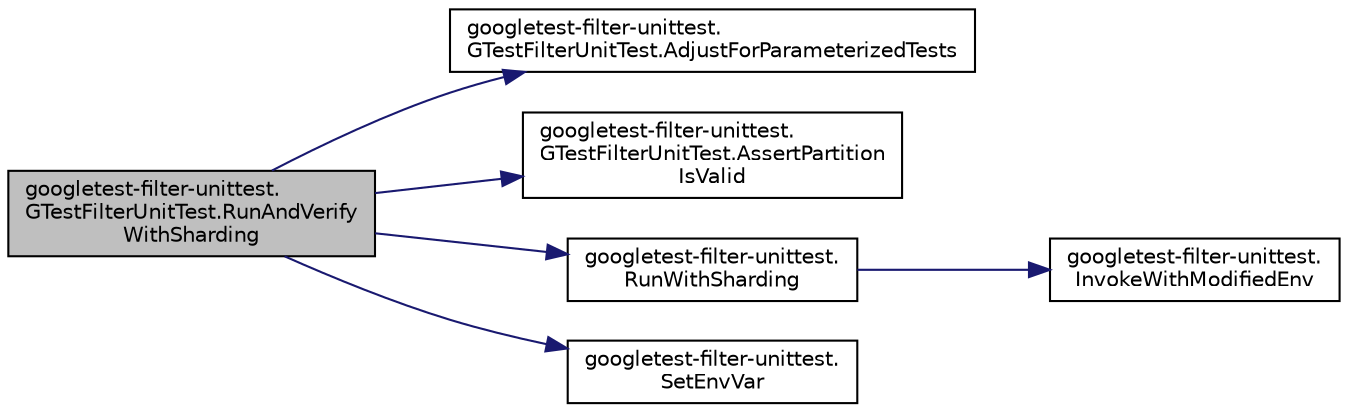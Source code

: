 digraph "googletest-filter-unittest.GTestFilterUnitTest.RunAndVerifyWithSharding"
{
 // LATEX_PDF_SIZE
  bgcolor="transparent";
  edge [fontname="Helvetica",fontsize="10",labelfontname="Helvetica",labelfontsize="10"];
  node [fontname="Helvetica",fontsize="10",shape=record];
  rankdir="LR";
  Node1 [label="googletest-filter-unittest.\lGTestFilterUnitTest.RunAndVerify\lWithSharding",height=0.2,width=0.4,color="black", fillcolor="grey75", style="filled", fontcolor="black",tooltip=" "];
  Node1 -> Node2 [color="midnightblue",fontsize="10",style="solid",fontname="Helvetica"];
  Node2 [label="googletest-filter-unittest.\lGTestFilterUnitTest.AdjustForParameterizedTests",height=0.2,width=0.4,color="black",URL="$classgoogletest-filter-unittest_1_1GTestFilterUnitTest.html#a34dfc0ab056c19a6644fab9880a49c42",tooltip=" "];
  Node1 -> Node3 [color="midnightblue",fontsize="10",style="solid",fontname="Helvetica"];
  Node3 [label="googletest-filter-unittest.\lGTestFilterUnitTest.AssertPartition\lIsValid",height=0.2,width=0.4,color="black",URL="$classgoogletest-filter-unittest_1_1GTestFilterUnitTest.html#adcd73eb79d053b0baf4aa600044c4d0e",tooltip=" "];
  Node1 -> Node4 [color="midnightblue",fontsize="10",style="solid",fontname="Helvetica"];
  Node4 [label="googletest-filter-unittest.\lRunWithSharding",height=0.2,width=0.4,color="black",URL="$namespacegoogletest-filter-unittest.html#a838960aa0f3d4cce4b0f76169929b94e",tooltip=" "];
  Node4 -> Node5 [color="midnightblue",fontsize="10",style="solid",fontname="Helvetica"];
  Node5 [label="googletest-filter-unittest.\lInvokeWithModifiedEnv",height=0.2,width=0.4,color="black",URL="$namespacegoogletest-filter-unittest.html#aaad57c395db92d5b0cdd94a3af2359bf",tooltip=" "];
  Node1 -> Node6 [color="midnightblue",fontsize="10",style="solid",fontname="Helvetica"];
  Node6 [label="googletest-filter-unittest.\lSetEnvVar",height=0.2,width=0.4,color="black",URL="$namespacegoogletest-filter-unittest.html#a829bf5a2df452c96f0ad7a1f0d47401e",tooltip=" "];
}
